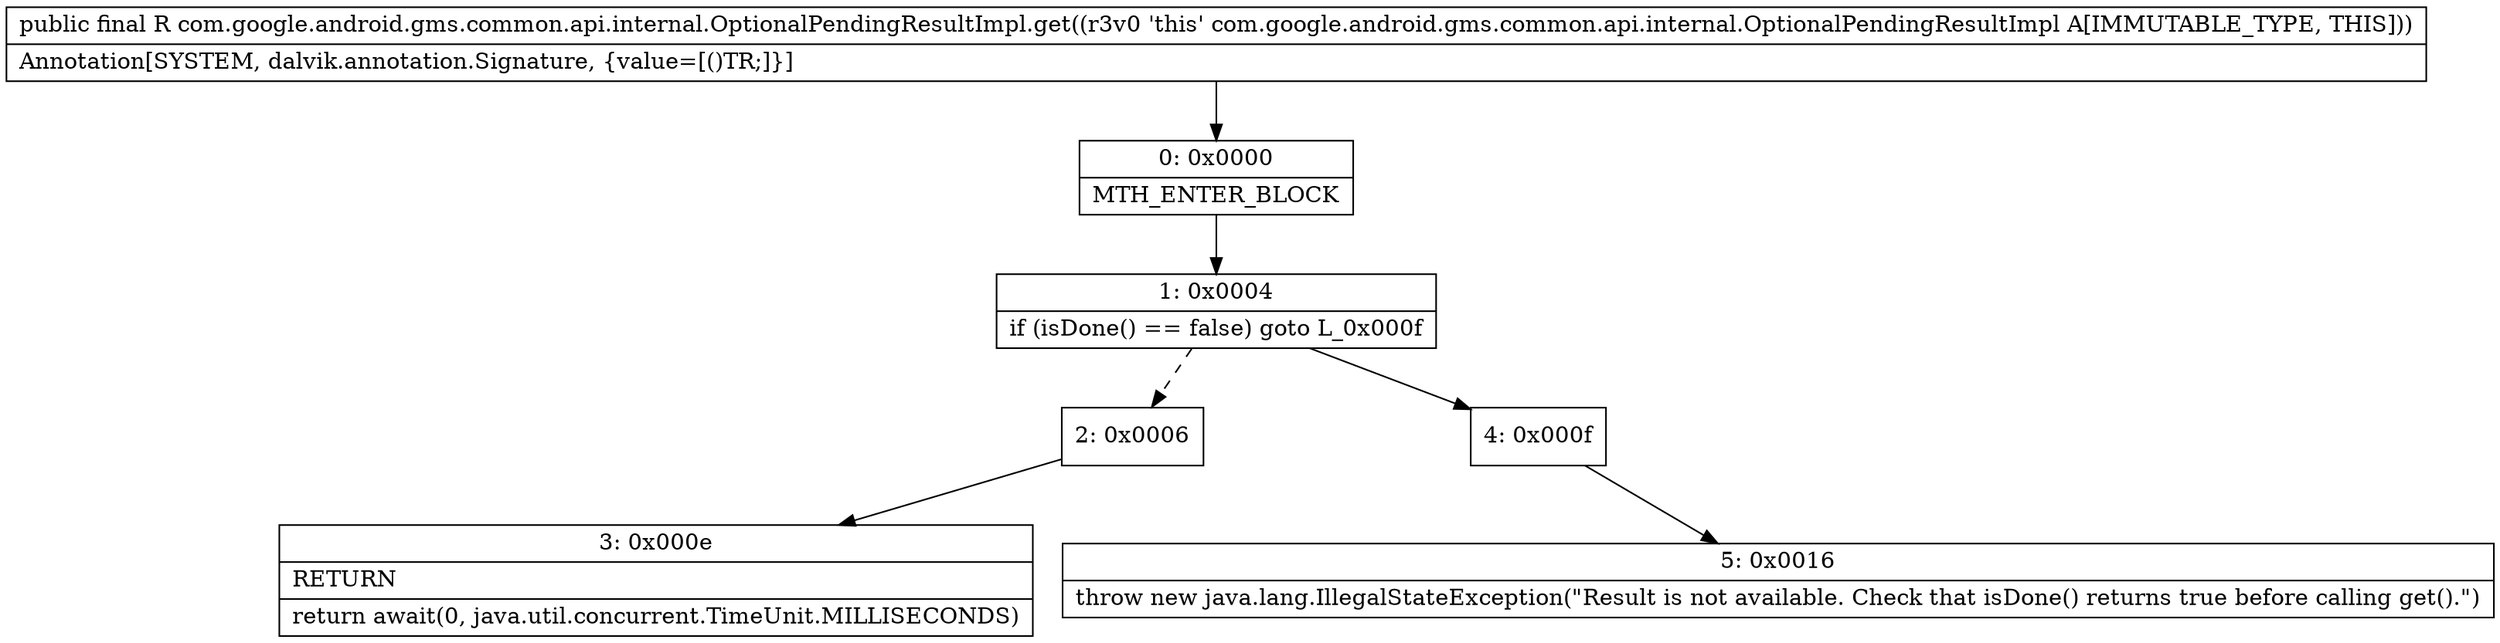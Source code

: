 digraph "CFG forcom.google.android.gms.common.api.internal.OptionalPendingResultImpl.get()Lcom\/google\/android\/gms\/common\/api\/Result;" {
Node_0 [shape=record,label="{0\:\ 0x0000|MTH_ENTER_BLOCK\l}"];
Node_1 [shape=record,label="{1\:\ 0x0004|if (isDone() == false) goto L_0x000f\l}"];
Node_2 [shape=record,label="{2\:\ 0x0006}"];
Node_3 [shape=record,label="{3\:\ 0x000e|RETURN\l|return await(0, java.util.concurrent.TimeUnit.MILLISECONDS)\l}"];
Node_4 [shape=record,label="{4\:\ 0x000f}"];
Node_5 [shape=record,label="{5\:\ 0x0016|throw new java.lang.IllegalStateException(\"Result is not available. Check that isDone() returns true before calling get().\")\l}"];
MethodNode[shape=record,label="{public final R com.google.android.gms.common.api.internal.OptionalPendingResultImpl.get((r3v0 'this' com.google.android.gms.common.api.internal.OptionalPendingResultImpl A[IMMUTABLE_TYPE, THIS]))  | Annotation[SYSTEM, dalvik.annotation.Signature, \{value=[()TR;]\}]\l}"];
MethodNode -> Node_0;
Node_0 -> Node_1;
Node_1 -> Node_2[style=dashed];
Node_1 -> Node_4;
Node_2 -> Node_3;
Node_4 -> Node_5;
}

